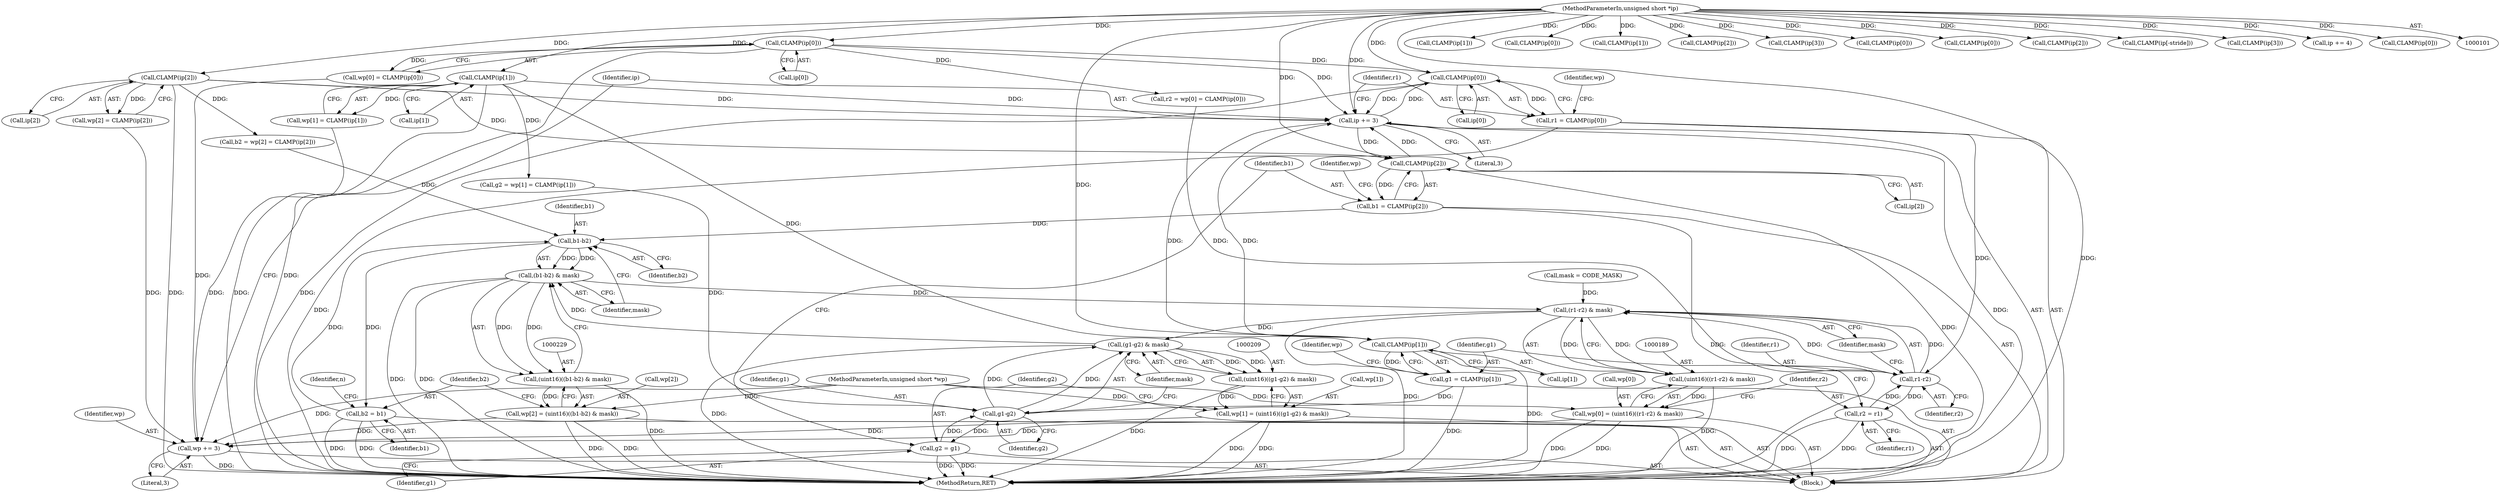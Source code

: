 digraph "0_libtiff_83a4b92815ea04969d494416eaae3d4c6b338e4a#diff-c8b4b355f9b5c06d585b23138e1c185f@pointer" {
"1000180" [label="(Call,CLAMP(ip[0]))"];
"1000175" [label="(Call,ip += 3)"];
"1000157" [label="(Call,CLAMP(ip[2]))"];
"1000102" [label="(MethodParameterIn,unsigned short *ip)"];
"1000180" [label="(Call,CLAMP(ip[0]))"];
"1000137" [label="(Call,CLAMP(ip[0]))"];
"1000220" [label="(Call,CLAMP(ip[2]))"];
"1000200" [label="(Call,CLAMP(ip[1]))"];
"1000147" [label="(Call,CLAMP(ip[1]))"];
"1000178" [label="(Call,r1 = CLAMP(ip[0]))"];
"1000191" [label="(Call,r1-r2)"];
"1000190" [label="(Call,(r1-r2) & mask)"];
"1000188" [label="(Call,(uint16)((r1-r2) & mask))"];
"1000184" [label="(Call,wp[0] = (uint16)((r1-r2) & mask))"];
"1000172" [label="(Call,wp += 3)"];
"1000210" [label="(Call,(g1-g2) & mask)"];
"1000208" [label="(Call,(uint16)((g1-g2) & mask))"];
"1000204" [label="(Call,wp[1] = (uint16)((g1-g2) & mask))"];
"1000230" [label="(Call,(b1-b2) & mask)"];
"1000228" [label="(Call,(uint16)((b1-b2) & mask))"];
"1000224" [label="(Call,wp[2] = (uint16)((b1-b2) & mask))"];
"1000195" [label="(Call,r2 = r1)"];
"1000198" [label="(Call,g1 = CLAMP(ip[1]))"];
"1000211" [label="(Call,g1-g2)"];
"1000215" [label="(Call,g2 = g1)"];
"1000218" [label="(Call,b1 = CLAMP(ip[2]))"];
"1000231" [label="(Call,b1-b2)"];
"1000235" [label="(Call,b2 = b1)"];
"1000141" [label="(Call,g2 = wp[1] = CLAMP(ip[1]))"];
"1000193" [label="(Identifier,r2)"];
"1000184" [label="(Call,wp[0] = (uint16)((r1-r2) & mask))"];
"1000233" [label="(Identifier,b2)"];
"1000194" [label="(Identifier,mask)"];
"1000157" [label="(Call,CLAMP(ip[2]))"];
"1000218" [label="(Call,b1 = CLAMP(ip[2]))"];
"1000210" [label="(Call,(g1-g2) & mask)"];
"1000212" [label="(Identifier,g1)"];
"1000186" [label="(Identifier,wp)"];
"1000260" [label="(Call,CLAMP(ip[1]))"];
"1000188" [label="(Call,(uint16)((r1-r2) & mask))"];
"1000221" [label="(Call,ip[2])"];
"1000200" [label="(Call,CLAMP(ip[1]))"];
"1000138" [label="(Call,ip[0])"];
"1000225" [label="(Call,wp[2])"];
"1000172" [label="(Call,wp += 3)"];
"1000215" [label="(Call,g2 = g1)"];
"1000413" [label="(Call,CLAMP(ip[0]))"];
"1000181" [label="(Call,ip[0])"];
"1000168" [label="(Block,)"];
"1000217" [label="(Identifier,g1)"];
"1000174" [label="(Literal,3)"];
"1000204" [label="(Call,wp[1] = (uint16)((g1-g2) & mask))"];
"1000137" [label="(Call,CLAMP(ip[0]))"];
"1000234" [label="(Identifier,mask)"];
"1000214" [label="(Identifier,mask)"];
"1000176" [label="(Identifier,ip)"];
"1000147" [label="(Call,CLAMP(ip[1]))"];
"1000198" [label="(Call,g1 = CLAMP(ip[1]))"];
"1000213" [label="(Identifier,g2)"];
"1000323" [label="(Call,CLAMP(ip[1]))"];
"1000224" [label="(Call,wp[2] = (uint16)((b1-b2) & mask))"];
"1000175" [label="(Call,ip += 3)"];
"1000178" [label="(Call,r1 = CLAMP(ip[0]))"];
"1000270" [label="(Call,CLAMP(ip[2]))"];
"1000228" [label="(Call,(uint16)((b1-b2) & mask))"];
"1000143" [label="(Call,wp[1] = CLAMP(ip[1]))"];
"1000166" [label="(Identifier,n)"];
"1000173" [label="(Identifier,wp)"];
"1000428" [label="(MethodReturn,RET)"];
"1000236" [label="(Identifier,b2)"];
"1000280" [label="(Call,CLAMP(ip[3]))"];
"1000235" [label="(Call,b2 = b1)"];
"1000196" [label="(Identifier,r2)"];
"1000389" [label="(Call,CLAMP(ip[0]))"];
"1000151" [label="(Call,b2 = wp[2] = CLAMP(ip[2]))"];
"1000153" [label="(Call,wp[2] = CLAMP(ip[2]))"];
"1000303" [label="(Call,CLAMP(ip[0]))"];
"1000219" [label="(Identifier,b1)"];
"1000177" [label="(Literal,3)"];
"1000192" [label="(Identifier,r1)"];
"1000195" [label="(Call,r2 = r1)"];
"1000231" [label="(Call,b1-b2)"];
"1000105" [label="(MethodParameterIn,unsigned short *wp)"];
"1000343" [label="(Call,CLAMP(ip[2]))"];
"1000417" [label="(Call,CLAMP(ip[-stride]))"];
"1000131" [label="(Call,r2 = wp[0] = CLAMP(ip[0]))"];
"1000363" [label="(Call,CLAMP(ip[3]))"];
"1000148" [label="(Call,ip[1])"];
"1000179" [label="(Identifier,r1)"];
"1000298" [label="(Call,ip += 4)"];
"1000226" [label="(Identifier,wp)"];
"1000237" [label="(Identifier,b1)"];
"1000206" [label="(Identifier,wp)"];
"1000205" [label="(Call,wp[1])"];
"1000185" [label="(Call,wp[0])"];
"1000250" [label="(Call,CLAMP(ip[0]))"];
"1000102" [label="(MethodParameterIn,unsigned short *ip)"];
"1000201" [label="(Call,ip[1])"];
"1000211" [label="(Call,g1-g2)"];
"1000208" [label="(Call,(uint16)((g1-g2) & mask))"];
"1000197" [label="(Identifier,r1)"];
"1000180" [label="(Call,CLAMP(ip[0]))"];
"1000232" [label="(Identifier,b1)"];
"1000118" [label="(Call,mask = CODE_MASK)"];
"1000216" [label="(Identifier,g2)"];
"1000190" [label="(Call,(r1-r2) & mask)"];
"1000191" [label="(Call,r1-r2)"];
"1000133" [label="(Call,wp[0] = CLAMP(ip[0]))"];
"1000158" [label="(Call,ip[2])"];
"1000220" [label="(Call,CLAMP(ip[2]))"];
"1000199" [label="(Identifier,g1)"];
"1000230" [label="(Call,(b1-b2) & mask)"];
"1000180" -> "1000178"  [label="AST: "];
"1000180" -> "1000181"  [label="CFG: "];
"1000181" -> "1000180"  [label="AST: "];
"1000178" -> "1000180"  [label="CFG: "];
"1000180" -> "1000428"  [label="DDG: "];
"1000180" -> "1000175"  [label="DDG: "];
"1000180" -> "1000178"  [label="DDG: "];
"1000175" -> "1000180"  [label="DDG: "];
"1000137" -> "1000180"  [label="DDG: "];
"1000102" -> "1000180"  [label="DDG: "];
"1000175" -> "1000168"  [label="AST: "];
"1000175" -> "1000177"  [label="CFG: "];
"1000176" -> "1000175"  [label="AST: "];
"1000177" -> "1000175"  [label="AST: "];
"1000179" -> "1000175"  [label="CFG: "];
"1000175" -> "1000428"  [label="DDG: "];
"1000157" -> "1000175"  [label="DDG: "];
"1000137" -> "1000175"  [label="DDG: "];
"1000220" -> "1000175"  [label="DDG: "];
"1000200" -> "1000175"  [label="DDG: "];
"1000147" -> "1000175"  [label="DDG: "];
"1000102" -> "1000175"  [label="DDG: "];
"1000175" -> "1000200"  [label="DDG: "];
"1000175" -> "1000220"  [label="DDG: "];
"1000157" -> "1000153"  [label="AST: "];
"1000157" -> "1000158"  [label="CFG: "];
"1000158" -> "1000157"  [label="AST: "];
"1000153" -> "1000157"  [label="CFG: "];
"1000157" -> "1000428"  [label="DDG: "];
"1000157" -> "1000151"  [label="DDG: "];
"1000157" -> "1000153"  [label="DDG: "];
"1000102" -> "1000157"  [label="DDG: "];
"1000157" -> "1000220"  [label="DDG: "];
"1000102" -> "1000101"  [label="AST: "];
"1000102" -> "1000428"  [label="DDG: "];
"1000102" -> "1000137"  [label="DDG: "];
"1000102" -> "1000147"  [label="DDG: "];
"1000102" -> "1000200"  [label="DDG: "];
"1000102" -> "1000220"  [label="DDG: "];
"1000102" -> "1000250"  [label="DDG: "];
"1000102" -> "1000260"  [label="DDG: "];
"1000102" -> "1000270"  [label="DDG: "];
"1000102" -> "1000280"  [label="DDG: "];
"1000102" -> "1000298"  [label="DDG: "];
"1000102" -> "1000303"  [label="DDG: "];
"1000102" -> "1000323"  [label="DDG: "];
"1000102" -> "1000343"  [label="DDG: "];
"1000102" -> "1000363"  [label="DDG: "];
"1000102" -> "1000389"  [label="DDG: "];
"1000102" -> "1000413"  [label="DDG: "];
"1000102" -> "1000417"  [label="DDG: "];
"1000137" -> "1000133"  [label="AST: "];
"1000137" -> "1000138"  [label="CFG: "];
"1000138" -> "1000137"  [label="AST: "];
"1000133" -> "1000137"  [label="CFG: "];
"1000137" -> "1000428"  [label="DDG: "];
"1000137" -> "1000131"  [label="DDG: "];
"1000137" -> "1000133"  [label="DDG: "];
"1000220" -> "1000218"  [label="AST: "];
"1000220" -> "1000221"  [label="CFG: "];
"1000221" -> "1000220"  [label="AST: "];
"1000218" -> "1000220"  [label="CFG: "];
"1000220" -> "1000428"  [label="DDG: "];
"1000220" -> "1000218"  [label="DDG: "];
"1000200" -> "1000198"  [label="AST: "];
"1000200" -> "1000201"  [label="CFG: "];
"1000201" -> "1000200"  [label="AST: "];
"1000198" -> "1000200"  [label="CFG: "];
"1000200" -> "1000428"  [label="DDG: "];
"1000200" -> "1000198"  [label="DDG: "];
"1000147" -> "1000200"  [label="DDG: "];
"1000147" -> "1000143"  [label="AST: "];
"1000147" -> "1000148"  [label="CFG: "];
"1000148" -> "1000147"  [label="AST: "];
"1000143" -> "1000147"  [label="CFG: "];
"1000147" -> "1000428"  [label="DDG: "];
"1000147" -> "1000141"  [label="DDG: "];
"1000147" -> "1000143"  [label="DDG: "];
"1000178" -> "1000168"  [label="AST: "];
"1000179" -> "1000178"  [label="AST: "];
"1000186" -> "1000178"  [label="CFG: "];
"1000178" -> "1000428"  [label="DDG: "];
"1000178" -> "1000191"  [label="DDG: "];
"1000191" -> "1000190"  [label="AST: "];
"1000191" -> "1000193"  [label="CFG: "];
"1000192" -> "1000191"  [label="AST: "];
"1000193" -> "1000191"  [label="AST: "];
"1000194" -> "1000191"  [label="CFG: "];
"1000191" -> "1000190"  [label="DDG: "];
"1000191" -> "1000190"  [label="DDG: "];
"1000131" -> "1000191"  [label="DDG: "];
"1000195" -> "1000191"  [label="DDG: "];
"1000191" -> "1000195"  [label="DDG: "];
"1000190" -> "1000188"  [label="AST: "];
"1000190" -> "1000194"  [label="CFG: "];
"1000194" -> "1000190"  [label="AST: "];
"1000188" -> "1000190"  [label="CFG: "];
"1000190" -> "1000428"  [label="DDG: "];
"1000190" -> "1000188"  [label="DDG: "];
"1000190" -> "1000188"  [label="DDG: "];
"1000230" -> "1000190"  [label="DDG: "];
"1000118" -> "1000190"  [label="DDG: "];
"1000190" -> "1000210"  [label="DDG: "];
"1000188" -> "1000184"  [label="AST: "];
"1000189" -> "1000188"  [label="AST: "];
"1000184" -> "1000188"  [label="CFG: "];
"1000188" -> "1000428"  [label="DDG: "];
"1000188" -> "1000184"  [label="DDG: "];
"1000184" -> "1000168"  [label="AST: "];
"1000185" -> "1000184"  [label="AST: "];
"1000196" -> "1000184"  [label="CFG: "];
"1000184" -> "1000428"  [label="DDG: "];
"1000184" -> "1000428"  [label="DDG: "];
"1000184" -> "1000172"  [label="DDG: "];
"1000105" -> "1000184"  [label="DDG: "];
"1000172" -> "1000168"  [label="AST: "];
"1000172" -> "1000174"  [label="CFG: "];
"1000173" -> "1000172"  [label="AST: "];
"1000174" -> "1000172"  [label="AST: "];
"1000176" -> "1000172"  [label="CFG: "];
"1000172" -> "1000428"  [label="DDG: "];
"1000224" -> "1000172"  [label="DDG: "];
"1000153" -> "1000172"  [label="DDG: "];
"1000204" -> "1000172"  [label="DDG: "];
"1000143" -> "1000172"  [label="DDG: "];
"1000133" -> "1000172"  [label="DDG: "];
"1000105" -> "1000172"  [label="DDG: "];
"1000210" -> "1000208"  [label="AST: "];
"1000210" -> "1000214"  [label="CFG: "];
"1000211" -> "1000210"  [label="AST: "];
"1000214" -> "1000210"  [label="AST: "];
"1000208" -> "1000210"  [label="CFG: "];
"1000210" -> "1000428"  [label="DDG: "];
"1000210" -> "1000208"  [label="DDG: "];
"1000210" -> "1000208"  [label="DDG: "];
"1000211" -> "1000210"  [label="DDG: "];
"1000211" -> "1000210"  [label="DDG: "];
"1000210" -> "1000230"  [label="DDG: "];
"1000208" -> "1000204"  [label="AST: "];
"1000209" -> "1000208"  [label="AST: "];
"1000204" -> "1000208"  [label="CFG: "];
"1000208" -> "1000428"  [label="DDG: "];
"1000208" -> "1000204"  [label="DDG: "];
"1000204" -> "1000168"  [label="AST: "];
"1000205" -> "1000204"  [label="AST: "];
"1000216" -> "1000204"  [label="CFG: "];
"1000204" -> "1000428"  [label="DDG: "];
"1000204" -> "1000428"  [label="DDG: "];
"1000105" -> "1000204"  [label="DDG: "];
"1000230" -> "1000228"  [label="AST: "];
"1000230" -> "1000234"  [label="CFG: "];
"1000231" -> "1000230"  [label="AST: "];
"1000234" -> "1000230"  [label="AST: "];
"1000228" -> "1000230"  [label="CFG: "];
"1000230" -> "1000428"  [label="DDG: "];
"1000230" -> "1000428"  [label="DDG: "];
"1000230" -> "1000228"  [label="DDG: "];
"1000230" -> "1000228"  [label="DDG: "];
"1000231" -> "1000230"  [label="DDG: "];
"1000231" -> "1000230"  [label="DDG: "];
"1000228" -> "1000224"  [label="AST: "];
"1000229" -> "1000228"  [label="AST: "];
"1000224" -> "1000228"  [label="CFG: "];
"1000228" -> "1000428"  [label="DDG: "];
"1000228" -> "1000224"  [label="DDG: "];
"1000224" -> "1000168"  [label="AST: "];
"1000225" -> "1000224"  [label="AST: "];
"1000236" -> "1000224"  [label="CFG: "];
"1000224" -> "1000428"  [label="DDG: "];
"1000224" -> "1000428"  [label="DDG: "];
"1000105" -> "1000224"  [label="DDG: "];
"1000195" -> "1000168"  [label="AST: "];
"1000195" -> "1000197"  [label="CFG: "];
"1000196" -> "1000195"  [label="AST: "];
"1000197" -> "1000195"  [label="AST: "];
"1000199" -> "1000195"  [label="CFG: "];
"1000195" -> "1000428"  [label="DDG: "];
"1000195" -> "1000428"  [label="DDG: "];
"1000198" -> "1000168"  [label="AST: "];
"1000199" -> "1000198"  [label="AST: "];
"1000206" -> "1000198"  [label="CFG: "];
"1000198" -> "1000428"  [label="DDG: "];
"1000198" -> "1000211"  [label="DDG: "];
"1000211" -> "1000213"  [label="CFG: "];
"1000212" -> "1000211"  [label="AST: "];
"1000213" -> "1000211"  [label="AST: "];
"1000214" -> "1000211"  [label="CFG: "];
"1000141" -> "1000211"  [label="DDG: "];
"1000215" -> "1000211"  [label="DDG: "];
"1000211" -> "1000215"  [label="DDG: "];
"1000215" -> "1000168"  [label="AST: "];
"1000215" -> "1000217"  [label="CFG: "];
"1000216" -> "1000215"  [label="AST: "];
"1000217" -> "1000215"  [label="AST: "];
"1000219" -> "1000215"  [label="CFG: "];
"1000215" -> "1000428"  [label="DDG: "];
"1000215" -> "1000428"  [label="DDG: "];
"1000218" -> "1000168"  [label="AST: "];
"1000219" -> "1000218"  [label="AST: "];
"1000226" -> "1000218"  [label="CFG: "];
"1000218" -> "1000428"  [label="DDG: "];
"1000218" -> "1000231"  [label="DDG: "];
"1000231" -> "1000233"  [label="CFG: "];
"1000232" -> "1000231"  [label="AST: "];
"1000233" -> "1000231"  [label="AST: "];
"1000234" -> "1000231"  [label="CFG: "];
"1000235" -> "1000231"  [label="DDG: "];
"1000151" -> "1000231"  [label="DDG: "];
"1000231" -> "1000235"  [label="DDG: "];
"1000235" -> "1000168"  [label="AST: "];
"1000235" -> "1000237"  [label="CFG: "];
"1000236" -> "1000235"  [label="AST: "];
"1000237" -> "1000235"  [label="AST: "];
"1000166" -> "1000235"  [label="CFG: "];
"1000235" -> "1000428"  [label="DDG: "];
"1000235" -> "1000428"  [label="DDG: "];
}
